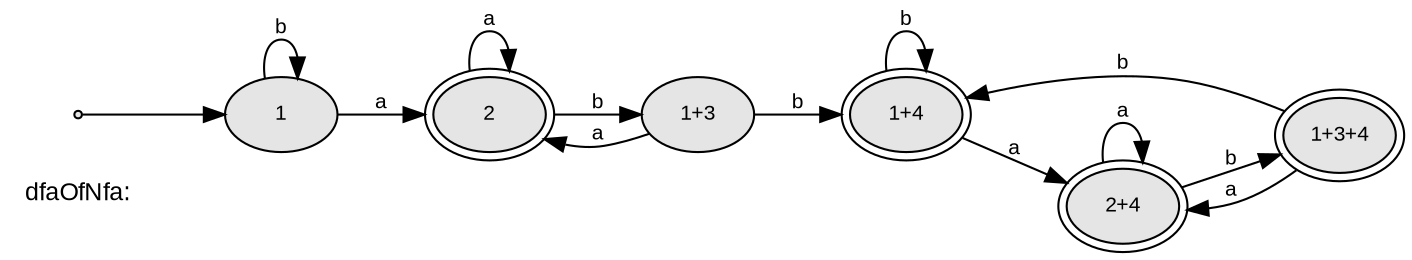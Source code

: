 digraph finite_state_machine {

  rankdir = LR;

  node [fontname = Arial fontsize = 10 style = filled fillcolor = gray90]
  "dfaOfNfa:" [shape = none style = "" fontsize = 12];
  node [shape = point]; START; // shape for START node
  node [shape = ellipse peripheries = 2] "1+3+4" "1+4" "2" "2+4"; // shape for final nodes
  node [shape = ellipse peripheries = 1];  // shape for non-final nodes
  START -> "1";

  "1" -> "1" [label = "b" fontname = Arial fontsize = 10]; 
  "1" -> "2" [label = "a" fontname = Arial fontsize = 10]; 
  "2" -> "1+3" [label = "b" fontname = Arial fontsize = 10]; 
  "2" -> "2" [label = "a" fontname = Arial fontsize = 10]; 
  "1+3" -> "1+4" [label = "b" fontname = Arial fontsize = 10]; 
  "1+3" -> "2" [label = "a" fontname = Arial fontsize = 10]; 
  "1+4" -> "1+4" [label = "b" fontname = Arial fontsize = 10]; 
  "1+4" -> "2+4" [label = "a" fontname = Arial fontsize = 10]; 
  "2+4" -> "1+3+4" [label = "b" fontname = Arial fontsize = 10]; 
  "2+4" -> "2+4" [label = "a" fontname = Arial fontsize = 10]; 
  "1+3+4" -> "1+4" [label = "b" fontname = Arial fontsize = 10]; 
  "1+3+4" -> "2+4" [label = "a" fontname = Arial fontsize = 10]; 

}
